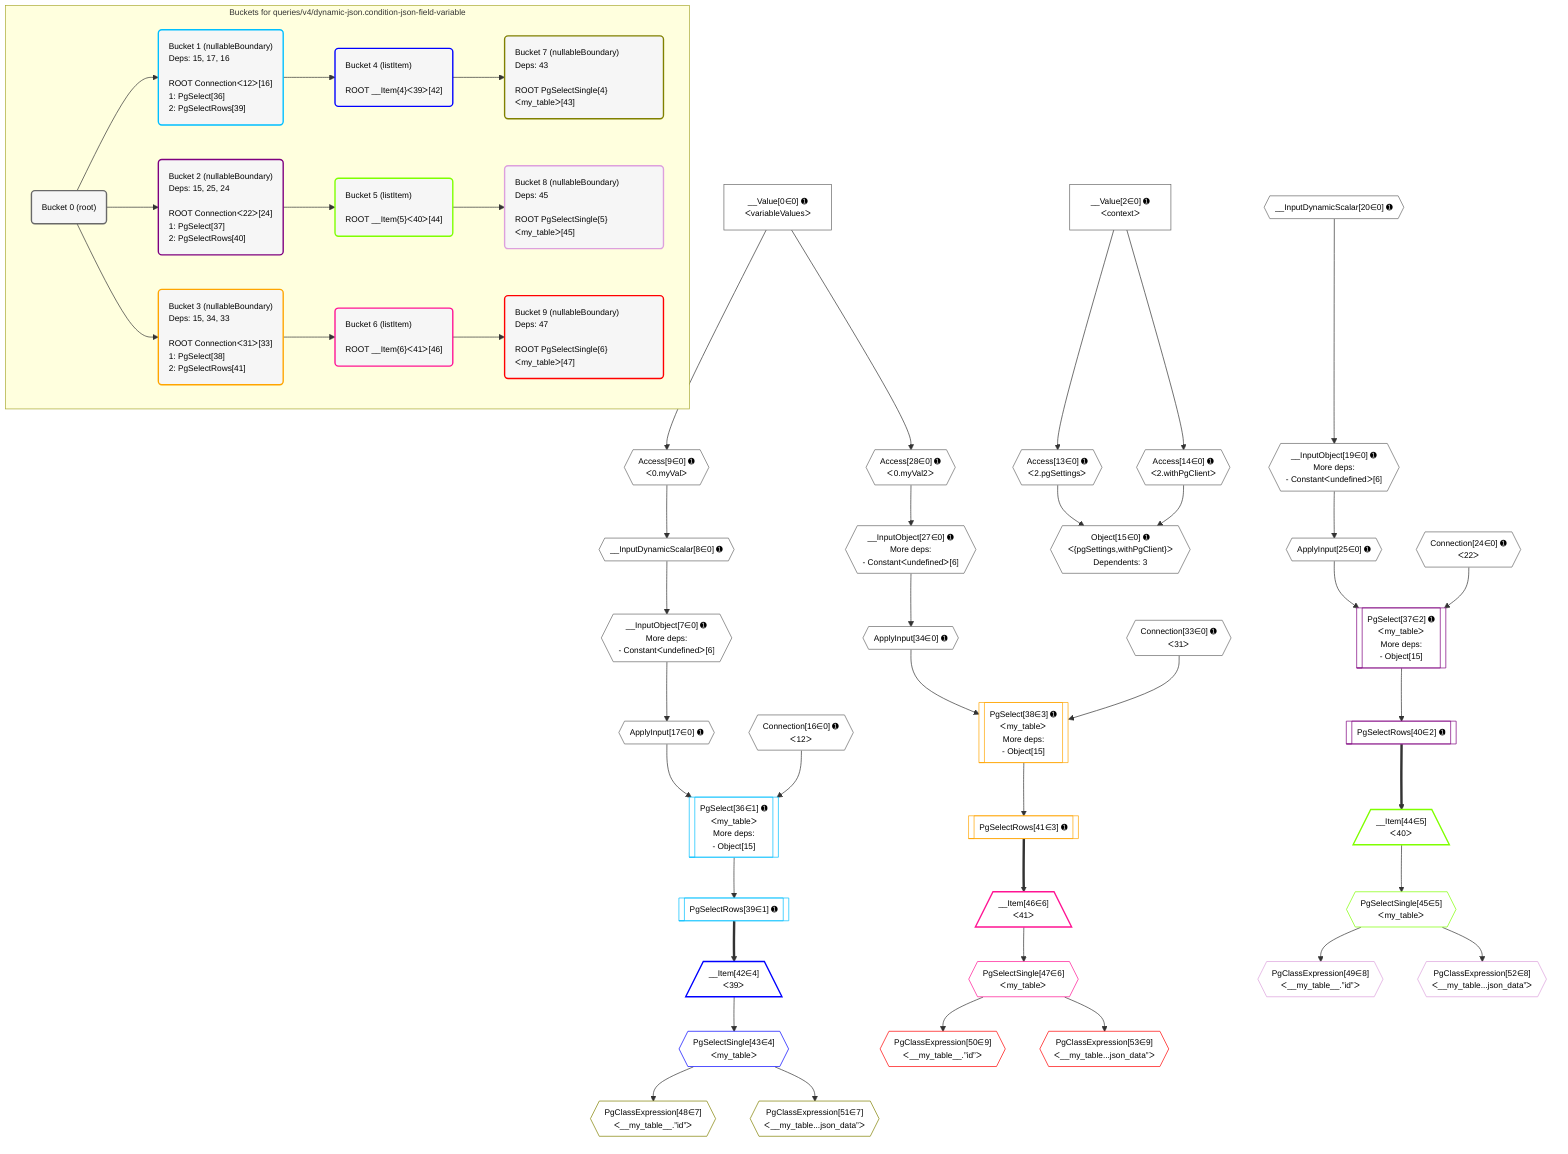 %%{init: {'themeVariables': { 'fontSize': '12px'}}}%%
graph TD
    classDef path fill:#eee,stroke:#000,color:#000
    classDef plan fill:#fff,stroke-width:1px,color:#000
    classDef itemplan fill:#fff,stroke-width:2px,color:#000
    classDef unbatchedplan fill:#dff,stroke-width:1px,color:#000
    classDef sideeffectplan fill:#fcc,stroke-width:2px,color:#000
    classDef bucket fill:#f6f6f6,color:#000,stroke-width:2px,text-align:left

    subgraph "Buckets for queries/v4/dynamic-json.condition-json-field-variable"
    Bucket0("Bucket 0 (root)"):::bucket
    Bucket1("Bucket 1 (nullableBoundary)<br />Deps: 15, 17, 16<br /><br />ROOT Connectionᐸ12ᐳ[16]<br />1: PgSelect[36]<br />2: PgSelectRows[39]"):::bucket
    Bucket2("Bucket 2 (nullableBoundary)<br />Deps: 15, 25, 24<br /><br />ROOT Connectionᐸ22ᐳ[24]<br />1: PgSelect[37]<br />2: PgSelectRows[40]"):::bucket
    Bucket3("Bucket 3 (nullableBoundary)<br />Deps: 15, 34, 33<br /><br />ROOT Connectionᐸ31ᐳ[33]<br />1: PgSelect[38]<br />2: PgSelectRows[41]"):::bucket
    Bucket4("Bucket 4 (listItem)<br /><br />ROOT __Item{4}ᐸ39ᐳ[42]"):::bucket
    Bucket5("Bucket 5 (listItem)<br /><br />ROOT __Item{5}ᐸ40ᐳ[44]"):::bucket
    Bucket6("Bucket 6 (listItem)<br /><br />ROOT __Item{6}ᐸ41ᐳ[46]"):::bucket
    Bucket7("Bucket 7 (nullableBoundary)<br />Deps: 43<br /><br />ROOT PgSelectSingle{4}ᐸmy_tableᐳ[43]"):::bucket
    Bucket8("Bucket 8 (nullableBoundary)<br />Deps: 45<br /><br />ROOT PgSelectSingle{5}ᐸmy_tableᐳ[45]"):::bucket
    Bucket9("Bucket 9 (nullableBoundary)<br />Deps: 47<br /><br />ROOT PgSelectSingle{6}ᐸmy_tableᐳ[47]"):::bucket
    end
    Bucket0 --> Bucket1 & Bucket2 & Bucket3
    Bucket1 --> Bucket4
    Bucket2 --> Bucket5
    Bucket3 --> Bucket6
    Bucket4 --> Bucket7
    Bucket5 --> Bucket8
    Bucket6 --> Bucket9

    %% plan dependencies
    __InputObject7{{"__InputObject[7∈0] ➊<br />More deps:<br />- Constantᐸundefinedᐳ[6]"}}:::plan
    __InputDynamicScalar8{{"__InputDynamicScalar[8∈0] ➊"}}:::plan
    __InputDynamicScalar8 --> __InputObject7
    Object15{{"Object[15∈0] ➊<br />ᐸ{pgSettings,withPgClient}ᐳ<br />Dependents: 3"}}:::plan
    Access13{{"Access[13∈0] ➊<br />ᐸ2.pgSettingsᐳ"}}:::plan
    Access14{{"Access[14∈0] ➊<br />ᐸ2.withPgClientᐳ"}}:::plan
    Access13 & Access14 --> Object15
    __InputObject19{{"__InputObject[19∈0] ➊<br />More deps:<br />- Constantᐸundefinedᐳ[6]"}}:::plan
    __InputDynamicScalar20{{"__InputDynamicScalar[20∈0] ➊"}}:::plan
    __InputDynamicScalar20 --> __InputObject19
    __InputObject27{{"__InputObject[27∈0] ➊<br />More deps:<br />- Constantᐸundefinedᐳ[6]"}}:::plan
    Access28{{"Access[28∈0] ➊<br />ᐸ0.myVal2ᐳ"}}:::plan
    Access28 --> __InputObject27
    Access9{{"Access[9∈0] ➊<br />ᐸ0.myValᐳ"}}:::plan
    Access9 --> __InputDynamicScalar8
    __Value0["__Value[0∈0] ➊<br />ᐸvariableValuesᐳ"]:::plan
    __Value0 --> Access9
    __Value2["__Value[2∈0] ➊<br />ᐸcontextᐳ"]:::plan
    __Value2 --> Access13
    __Value2 --> Access14
    ApplyInput17{{"ApplyInput[17∈0] ➊"}}:::plan
    __InputObject7 --> ApplyInput17
    ApplyInput25{{"ApplyInput[25∈0] ➊"}}:::plan
    __InputObject19 --> ApplyInput25
    __Value0 --> Access28
    ApplyInput34{{"ApplyInput[34∈0] ➊"}}:::plan
    __InputObject27 --> ApplyInput34
    Connection16{{"Connection[16∈0] ➊<br />ᐸ12ᐳ"}}:::plan
    Connection24{{"Connection[24∈0] ➊<br />ᐸ22ᐳ"}}:::plan
    Connection33{{"Connection[33∈0] ➊<br />ᐸ31ᐳ"}}:::plan
    PgSelect36[["PgSelect[36∈1] ➊<br />ᐸmy_tableᐳ<br />More deps:<br />- Object[15]"]]:::plan
    ApplyInput17 & Connection16 --> PgSelect36
    PgSelectRows39[["PgSelectRows[39∈1] ➊"]]:::plan
    PgSelect36 --> PgSelectRows39
    PgSelect37[["PgSelect[37∈2] ➊<br />ᐸmy_tableᐳ<br />More deps:<br />- Object[15]"]]:::plan
    ApplyInput25 & Connection24 --> PgSelect37
    PgSelectRows40[["PgSelectRows[40∈2] ➊"]]:::plan
    PgSelect37 --> PgSelectRows40
    PgSelect38[["PgSelect[38∈3] ➊<br />ᐸmy_tableᐳ<br />More deps:<br />- Object[15]"]]:::plan
    ApplyInput34 & Connection33 --> PgSelect38
    PgSelectRows41[["PgSelectRows[41∈3] ➊"]]:::plan
    PgSelect38 --> PgSelectRows41
    __Item42[/"__Item[42∈4]<br />ᐸ39ᐳ"\]:::itemplan
    PgSelectRows39 ==> __Item42
    PgSelectSingle43{{"PgSelectSingle[43∈4]<br />ᐸmy_tableᐳ"}}:::plan
    __Item42 --> PgSelectSingle43
    __Item44[/"__Item[44∈5]<br />ᐸ40ᐳ"\]:::itemplan
    PgSelectRows40 ==> __Item44
    PgSelectSingle45{{"PgSelectSingle[45∈5]<br />ᐸmy_tableᐳ"}}:::plan
    __Item44 --> PgSelectSingle45
    __Item46[/"__Item[46∈6]<br />ᐸ41ᐳ"\]:::itemplan
    PgSelectRows41 ==> __Item46
    PgSelectSingle47{{"PgSelectSingle[47∈6]<br />ᐸmy_tableᐳ"}}:::plan
    __Item46 --> PgSelectSingle47
    PgClassExpression48{{"PgClassExpression[48∈7]<br />ᐸ__my_table__.”id”ᐳ"}}:::plan
    PgSelectSingle43 --> PgClassExpression48
    PgClassExpression51{{"PgClassExpression[51∈7]<br />ᐸ__my_table...json_data”ᐳ"}}:::plan
    PgSelectSingle43 --> PgClassExpression51
    PgClassExpression49{{"PgClassExpression[49∈8]<br />ᐸ__my_table__.”id”ᐳ"}}:::plan
    PgSelectSingle45 --> PgClassExpression49
    PgClassExpression52{{"PgClassExpression[52∈8]<br />ᐸ__my_table...json_data”ᐳ"}}:::plan
    PgSelectSingle45 --> PgClassExpression52
    PgClassExpression50{{"PgClassExpression[50∈9]<br />ᐸ__my_table__.”id”ᐳ"}}:::plan
    PgSelectSingle47 --> PgClassExpression50
    PgClassExpression53{{"PgClassExpression[53∈9]<br />ᐸ__my_table...json_data”ᐳ"}}:::plan
    PgSelectSingle47 --> PgClassExpression53

    %% define steps
    classDef bucket0 stroke:#696969
    class Bucket0,__Value0,__Value2,__InputObject7,__InputDynamicScalar8,Access9,Access13,Access14,Object15,Connection16,ApplyInput17,__InputObject19,__InputDynamicScalar20,Connection24,ApplyInput25,__InputObject27,Access28,Connection33,ApplyInput34 bucket0
    classDef bucket1 stroke:#00bfff
    class Bucket1,PgSelect36,PgSelectRows39 bucket1
    classDef bucket2 stroke:#7f007f
    class Bucket2,PgSelect37,PgSelectRows40 bucket2
    classDef bucket3 stroke:#ffa500
    class Bucket3,PgSelect38,PgSelectRows41 bucket3
    classDef bucket4 stroke:#0000ff
    class Bucket4,__Item42,PgSelectSingle43 bucket4
    classDef bucket5 stroke:#7fff00
    class Bucket5,__Item44,PgSelectSingle45 bucket5
    classDef bucket6 stroke:#ff1493
    class Bucket6,__Item46,PgSelectSingle47 bucket6
    classDef bucket7 stroke:#808000
    class Bucket7,PgClassExpression48,PgClassExpression51 bucket7
    classDef bucket8 stroke:#dda0dd
    class Bucket8,PgClassExpression49,PgClassExpression52 bucket8
    classDef bucket9 stroke:#ff0000
    class Bucket9,PgClassExpression50,PgClassExpression53 bucket9